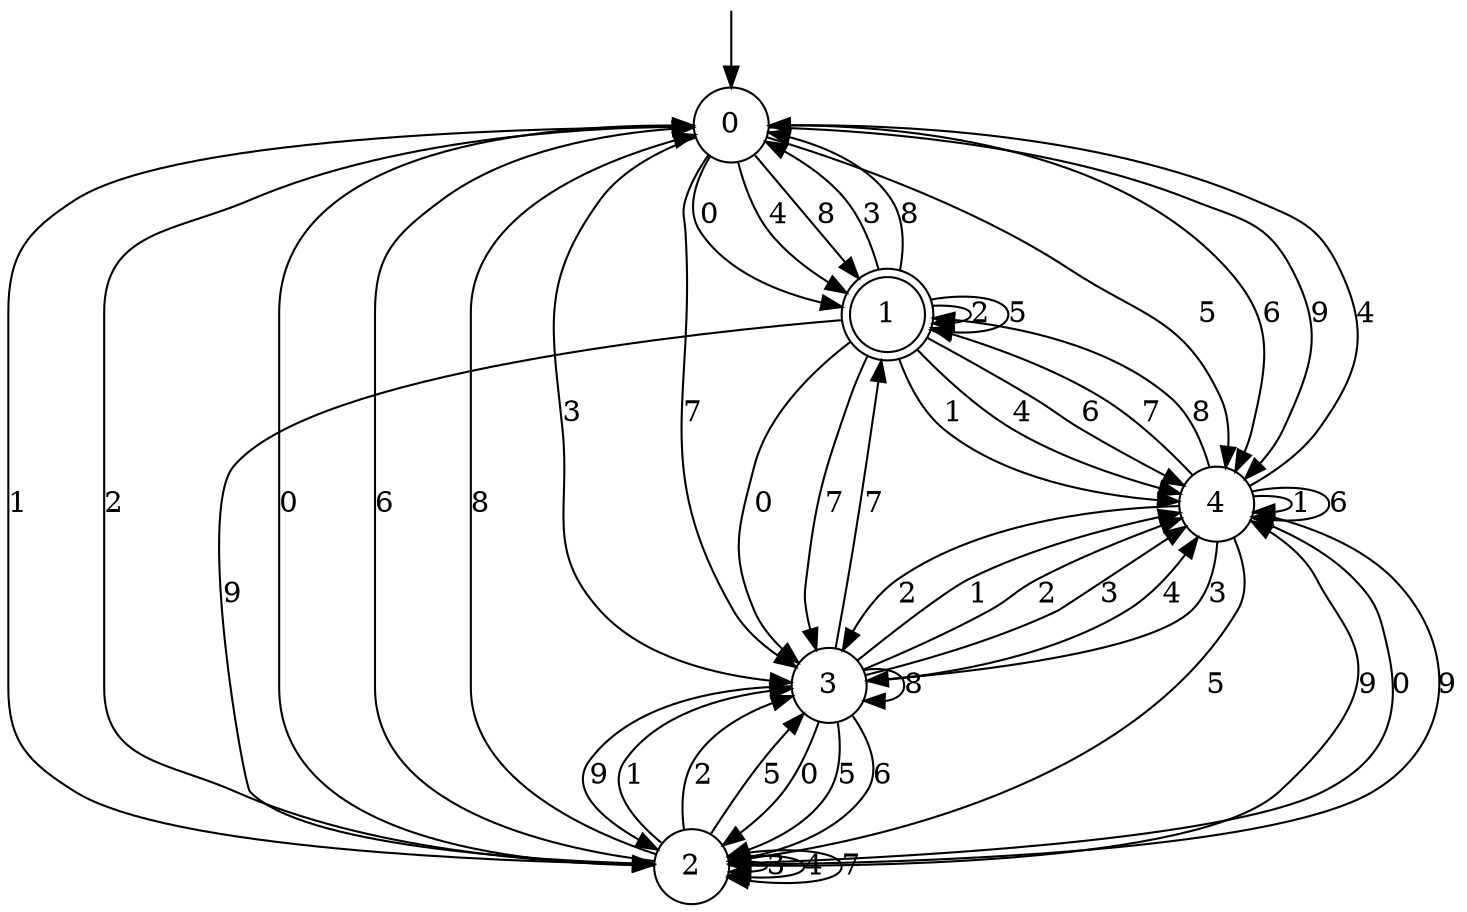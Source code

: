 digraph g {

	s0 [shape="circle" label="0"];
	s1 [shape="doublecircle" label="1"];
	s2 [shape="circle" label="2"];
	s3 [shape="circle" label="3"];
	s4 [shape="circle" label="4"];
	s0 -> s1 [label="0"];
	s0 -> s2 [label="1"];
	s0 -> s2 [label="2"];
	s0 -> s3 [label="3"];
	s0 -> s1 [label="4"];
	s0 -> s4 [label="5"];
	s0 -> s4 [label="6"];
	s0 -> s3 [label="7"];
	s0 -> s1 [label="8"];
	s0 -> s4 [label="9"];
	s1 -> s3 [label="0"];
	s1 -> s4 [label="1"];
	s1 -> s1 [label="2"];
	s1 -> s0 [label="3"];
	s1 -> s4 [label="4"];
	s1 -> s1 [label="5"];
	s1 -> s4 [label="6"];
	s1 -> s3 [label="7"];
	s1 -> s0 [label="8"];
	s1 -> s2 [label="9"];
	s2 -> s0 [label="0"];
	s2 -> s3 [label="1"];
	s2 -> s3 [label="2"];
	s2 -> s2 [label="3"];
	s2 -> s2 [label="4"];
	s2 -> s3 [label="5"];
	s2 -> s0 [label="6"];
	s2 -> s2 [label="7"];
	s2 -> s0 [label="8"];
	s2 -> s4 [label="9"];
	s3 -> s2 [label="0"];
	s3 -> s4 [label="1"];
	s3 -> s4 [label="2"];
	s3 -> s4 [label="3"];
	s3 -> s4 [label="4"];
	s3 -> s2 [label="5"];
	s3 -> s2 [label="6"];
	s3 -> s1 [label="7"];
	s3 -> s3 [label="8"];
	s3 -> s2 [label="9"];
	s4 -> s2 [label="0"];
	s4 -> s4 [label="1"];
	s4 -> s3 [label="2"];
	s4 -> s3 [label="3"];
	s4 -> s0 [label="4"];
	s4 -> s2 [label="5"];
	s4 -> s4 [label="6"];
	s4 -> s1 [label="7"];
	s4 -> s1 [label="8"];
	s4 -> s2 [label="9"];

__start0 [label="" shape="none" width="0" height="0"];
__start0 -> s0;

}
